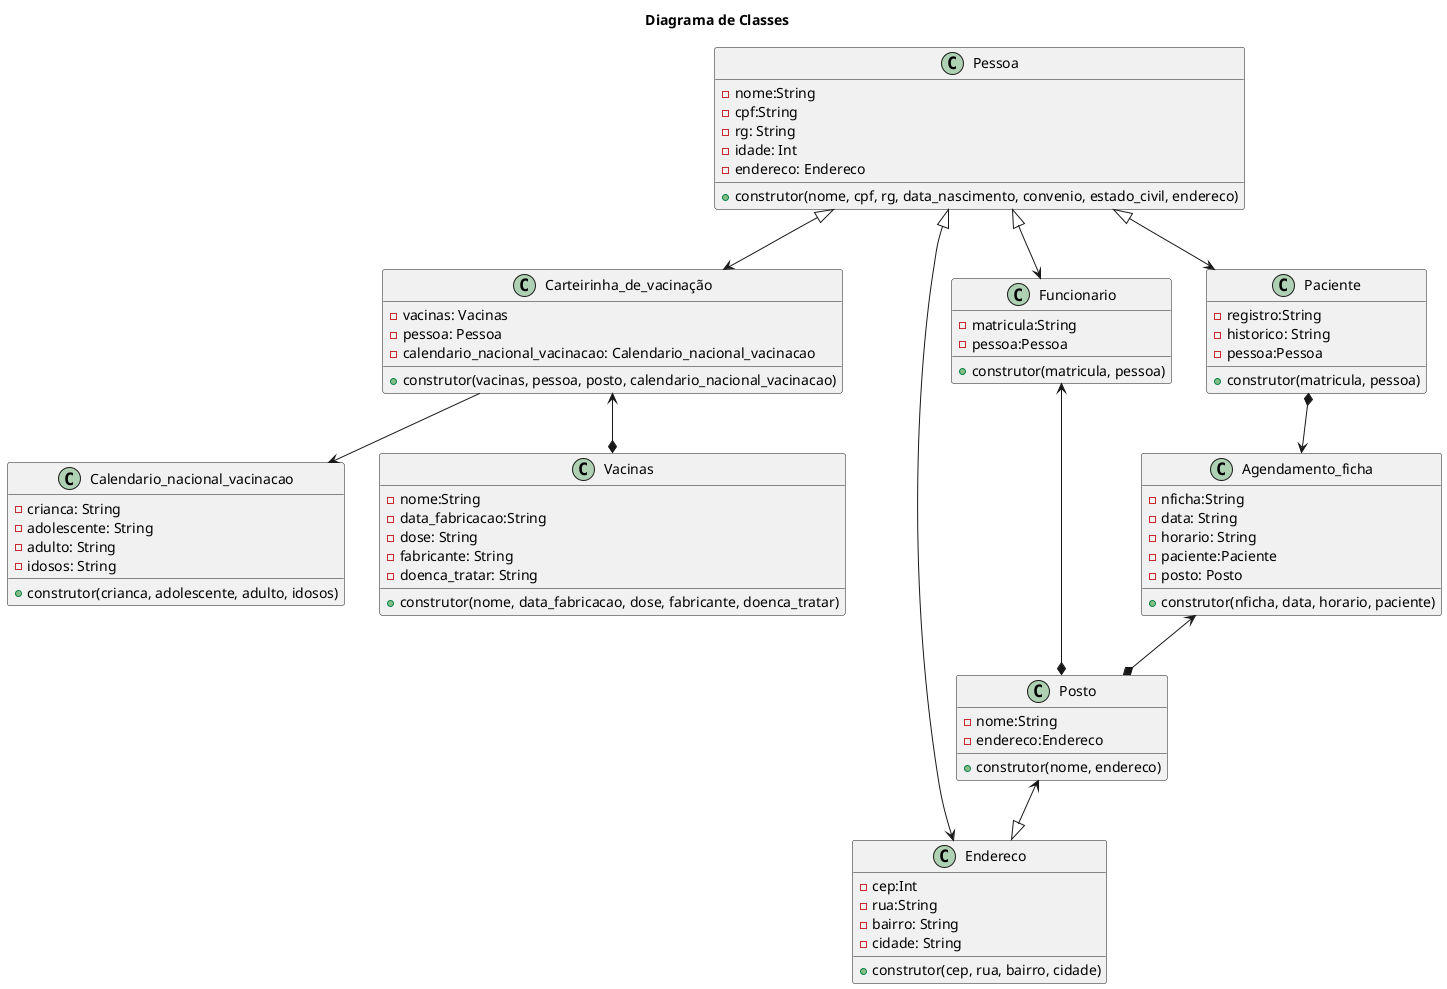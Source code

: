 @startuml herenca composicao

title Diagrama de Classes

class Carteirinha_de_vacinação{
    - vacinas: Vacinas
    - pessoa: Pessoa
    - calendario_nacional_vacinacao: Calendario_nacional_vacinacao
    + construtor(vacinas, pessoa, posto, calendario_nacional_vacinacao)
} 


class Posto{
    - nome:String
    - endereco:Endereco
    + construtor(nome, endereco)
}

class Calendario_nacional_vacinacao{
    - crianca: String
    - adolescente: String
    - adulto: String
    - idosos: String
    + construtor(crianca, adolescente, adulto, idosos)
} 



class Endereco{
    - cep:Int
    - rua:String
    - bairro: String
    - cidade: String
    + construtor(cep, rua, bairro, cidade)
}

class Pessoa{
    - nome:String
    - cpf:String
    - rg: String
    - idade: Int
    - endereco: Endereco
    + construtor(nome, cpf, rg, data_nascimento, convenio, estado_civil, endereco)
}
class Vacinas{
    - nome:String
    - data_fabricacao:String
    - dose: String
    - fabricante: String
    - doenca_tratar: String
    + construtor(nome, data_fabricacao, dose, fabricante, doenca_tratar)
}

class Funcionario{
    - matricula:String
    - pessoa:Pessoa
    + construtor(matricula, pessoa)

}

class Paciente{
    - registro:String
    - historico: String
    - pessoa:Pessoa
    + construtor(matricula, pessoa)
    }

class Agendamento_ficha{
    - nficha:String
    - data: String
    - horario: String
    - paciente:Paciente
    - posto: Posto
    + construtor(nficha, data, horario, paciente)
    }

Pessoa <|--> Paciente
Paciente *--> Agendamento_ficha
Agendamento_ficha <--* Posto
Posto<--|> Endereco

Pessoa <|--> Funcionario
Funcionario <--* Posto

Pessoa <|--> Carteirinha_de_vacinação 
Carteirinha_de_vacinação <--* Vacinas
Carteirinha_de_vacinação --> Calendario_nacional_vacinacao

Pessoa <|--> Endereco


@enduml 